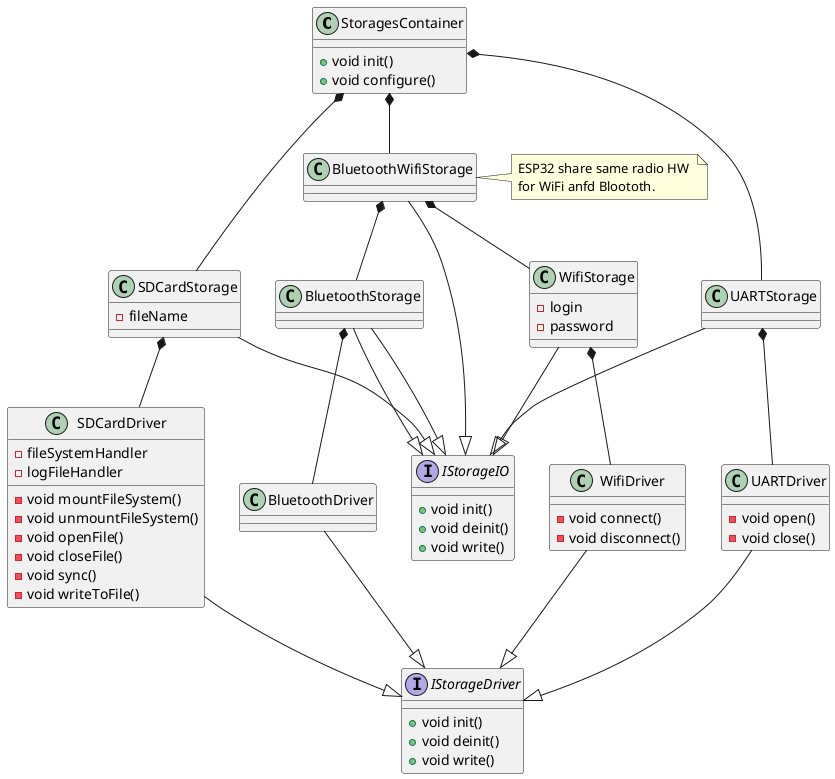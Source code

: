 @startuml

class StoragesContainer {
    +void init()
    +void configure()
}

class BluetoothWifiStorage {
}

interface IStorageIO {
    +void init()
    +void deinit()
    +void write()
}

interface IStorageDriver {
    +void init()
    +void deinit()
    +void write()
}

class SDCardStorage {
    -fileName
}

class UARTStorage {
}

class WifiStorage {
    -login
    -password
}

note right of BluetoothWifiStorage: ESP32 share same radio HW \nfor WiFi anfd Bloototh.
class BluetoothStorage {
}

class SDCardDriver {
    -void mountFileSystem()
    -void unmountFileSystem()
    -void openFile()
    -void closeFile()
    -void sync()
    -void writeToFile()

    - fileSystemHandler
    - logFileHandler
}

class UARTDriver {
    -void open()
    -void close()
}

class WifiDriver {
    -void connect()
    -void disconnect()
}

class BluetoothDriver {
}


BluetoothWifiStorage *-- BluetoothStorage
BluetoothWifiStorage *-- WifiStorage

StoragesContainer *-- BluetoothWifiStorage
StoragesContainer *-- SDCardStorage
StoragesContainer *-- UARTStorage

BluetoothWifiStorage --|> IStorageIO
BluetoothStorage --|> IStorageIO
SDCardStorage --|> IStorageIO
WifiStorage --|> IStorageIO
UARTStorage --|> IStorageIO
BluetoothStorage --|> IStorageIO

UARTStorage *-- UARTDriver
SDCardStorage *-- SDCardDriver
WifiStorage *-- WifiDriver
BluetoothStorage *-- BluetoothDriver

SDCardDriver --|> IStorageDriver
UARTDriver --|> IStorageDriver
BluetoothDriver --|> IStorageDriver
WifiDriver --|> IStorageDriver


@enduml